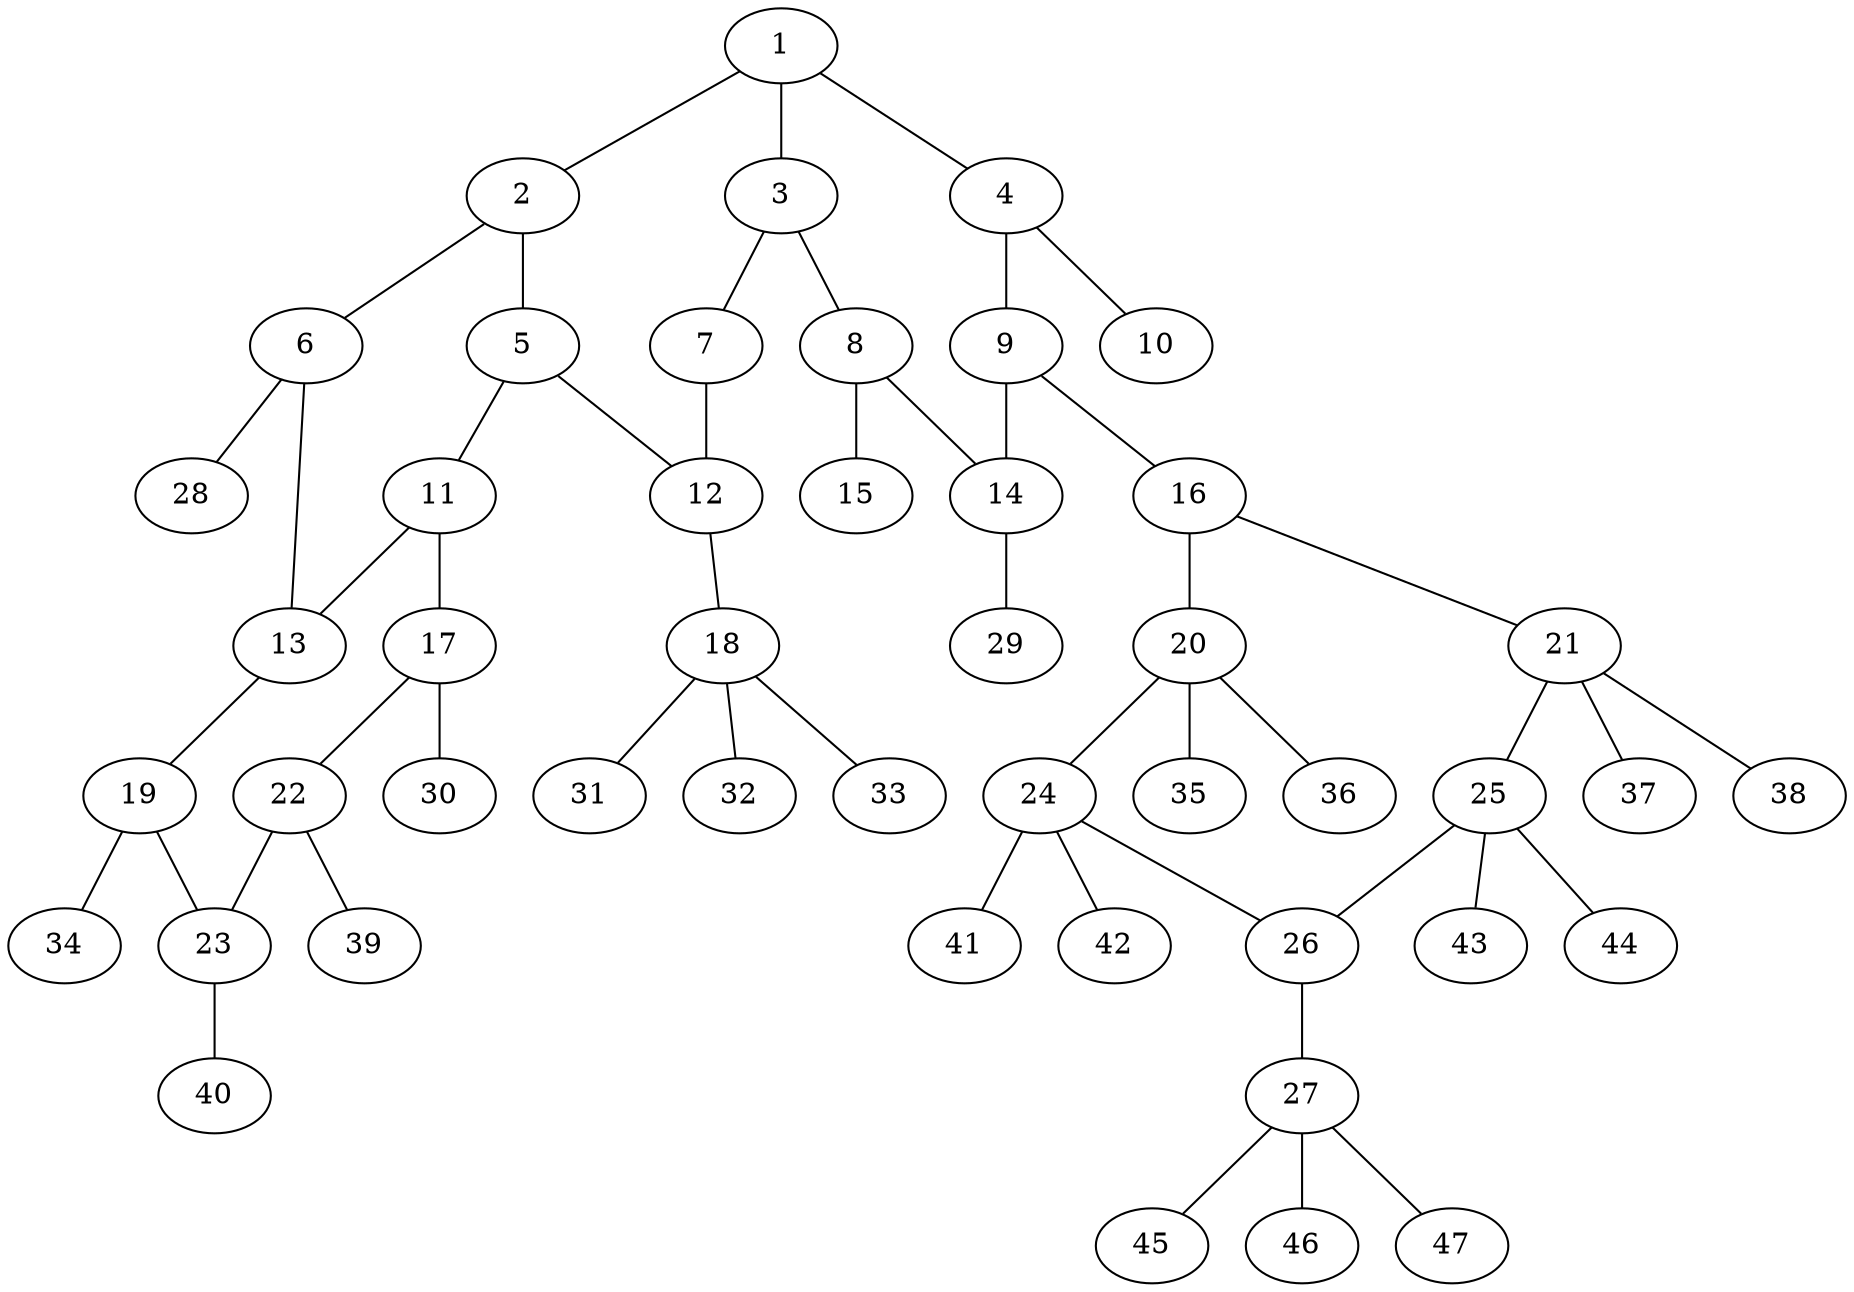 graph molecule_99 {
	1	 [chem=C];
	2	 [chem=C];
	1 -- 2	 [valence=1];
	3	 [chem=C];
	1 -- 3	 [valence=2];
	4	 [chem=C];
	1 -- 4	 [valence=1];
	5	 [chem=C];
	2 -- 5	 [valence=2];
	6	 [chem=N];
	2 -- 6	 [valence=1];
	7	 [chem=N];
	3 -- 7	 [valence=1];
	8	 [chem=C];
	3 -- 8	 [valence=1];
	9	 [chem=C];
	4 -- 9	 [valence=1];
	10	 [chem=O];
	4 -- 10	 [valence=2];
	11	 [chem=C];
	5 -- 11	 [valence=1];
	12	 [chem=C];
	5 -- 12	 [valence=1];
	13	 [chem=C];
	6 -- 13	 [valence=1];
	28	 [chem=H];
	6 -- 28	 [valence=1];
	7 -- 12	 [valence=2];
	14	 [chem=C];
	8 -- 14	 [valence=1];
	15	 [chem=O];
	8 -- 15	 [valence=2];
	9 -- 14	 [valence=2];
	16	 [chem=N];
	9 -- 16	 [valence=1];
	11 -- 13	 [valence=2];
	17	 [chem=C];
	11 -- 17	 [valence=1];
	18	 [chem=C];
	12 -- 18	 [valence=1];
	19	 [chem=C];
	13 -- 19	 [valence=1];
	29	 [chem=H];
	14 -- 29	 [valence=1];
	20	 [chem=C];
	16 -- 20	 [valence=1];
	21	 [chem=C];
	16 -- 21	 [valence=1];
	22	 [chem=C];
	17 -- 22	 [valence=2];
	30	 [chem=H];
	17 -- 30	 [valence=1];
	31	 [chem=H];
	18 -- 31	 [valence=1];
	32	 [chem=H];
	18 -- 32	 [valence=1];
	33	 [chem=H];
	18 -- 33	 [valence=1];
	23	 [chem=C];
	19 -- 23	 [valence=2];
	34	 [chem=H];
	19 -- 34	 [valence=1];
	24	 [chem=C];
	20 -- 24	 [valence=1];
	35	 [chem=H];
	20 -- 35	 [valence=1];
	36	 [chem=H];
	20 -- 36	 [valence=1];
	25	 [chem=C];
	21 -- 25	 [valence=1];
	37	 [chem=H];
	21 -- 37	 [valence=1];
	38	 [chem=H];
	21 -- 38	 [valence=1];
	22 -- 23	 [valence=1];
	39	 [chem=H];
	22 -- 39	 [valence=1];
	40	 [chem=H];
	23 -- 40	 [valence=1];
	26	 [chem=N];
	24 -- 26	 [valence=1];
	41	 [chem=H];
	24 -- 41	 [valence=1];
	42	 [chem=H];
	24 -- 42	 [valence=1];
	25 -- 26	 [valence=1];
	43	 [chem=H];
	25 -- 43	 [valence=1];
	44	 [chem=H];
	25 -- 44	 [valence=1];
	27	 [chem=C];
	26 -- 27	 [valence=1];
	45	 [chem=H];
	27 -- 45	 [valence=1];
	46	 [chem=H];
	27 -- 46	 [valence=1];
	47	 [chem=H];
	27 -- 47	 [valence=1];
}
